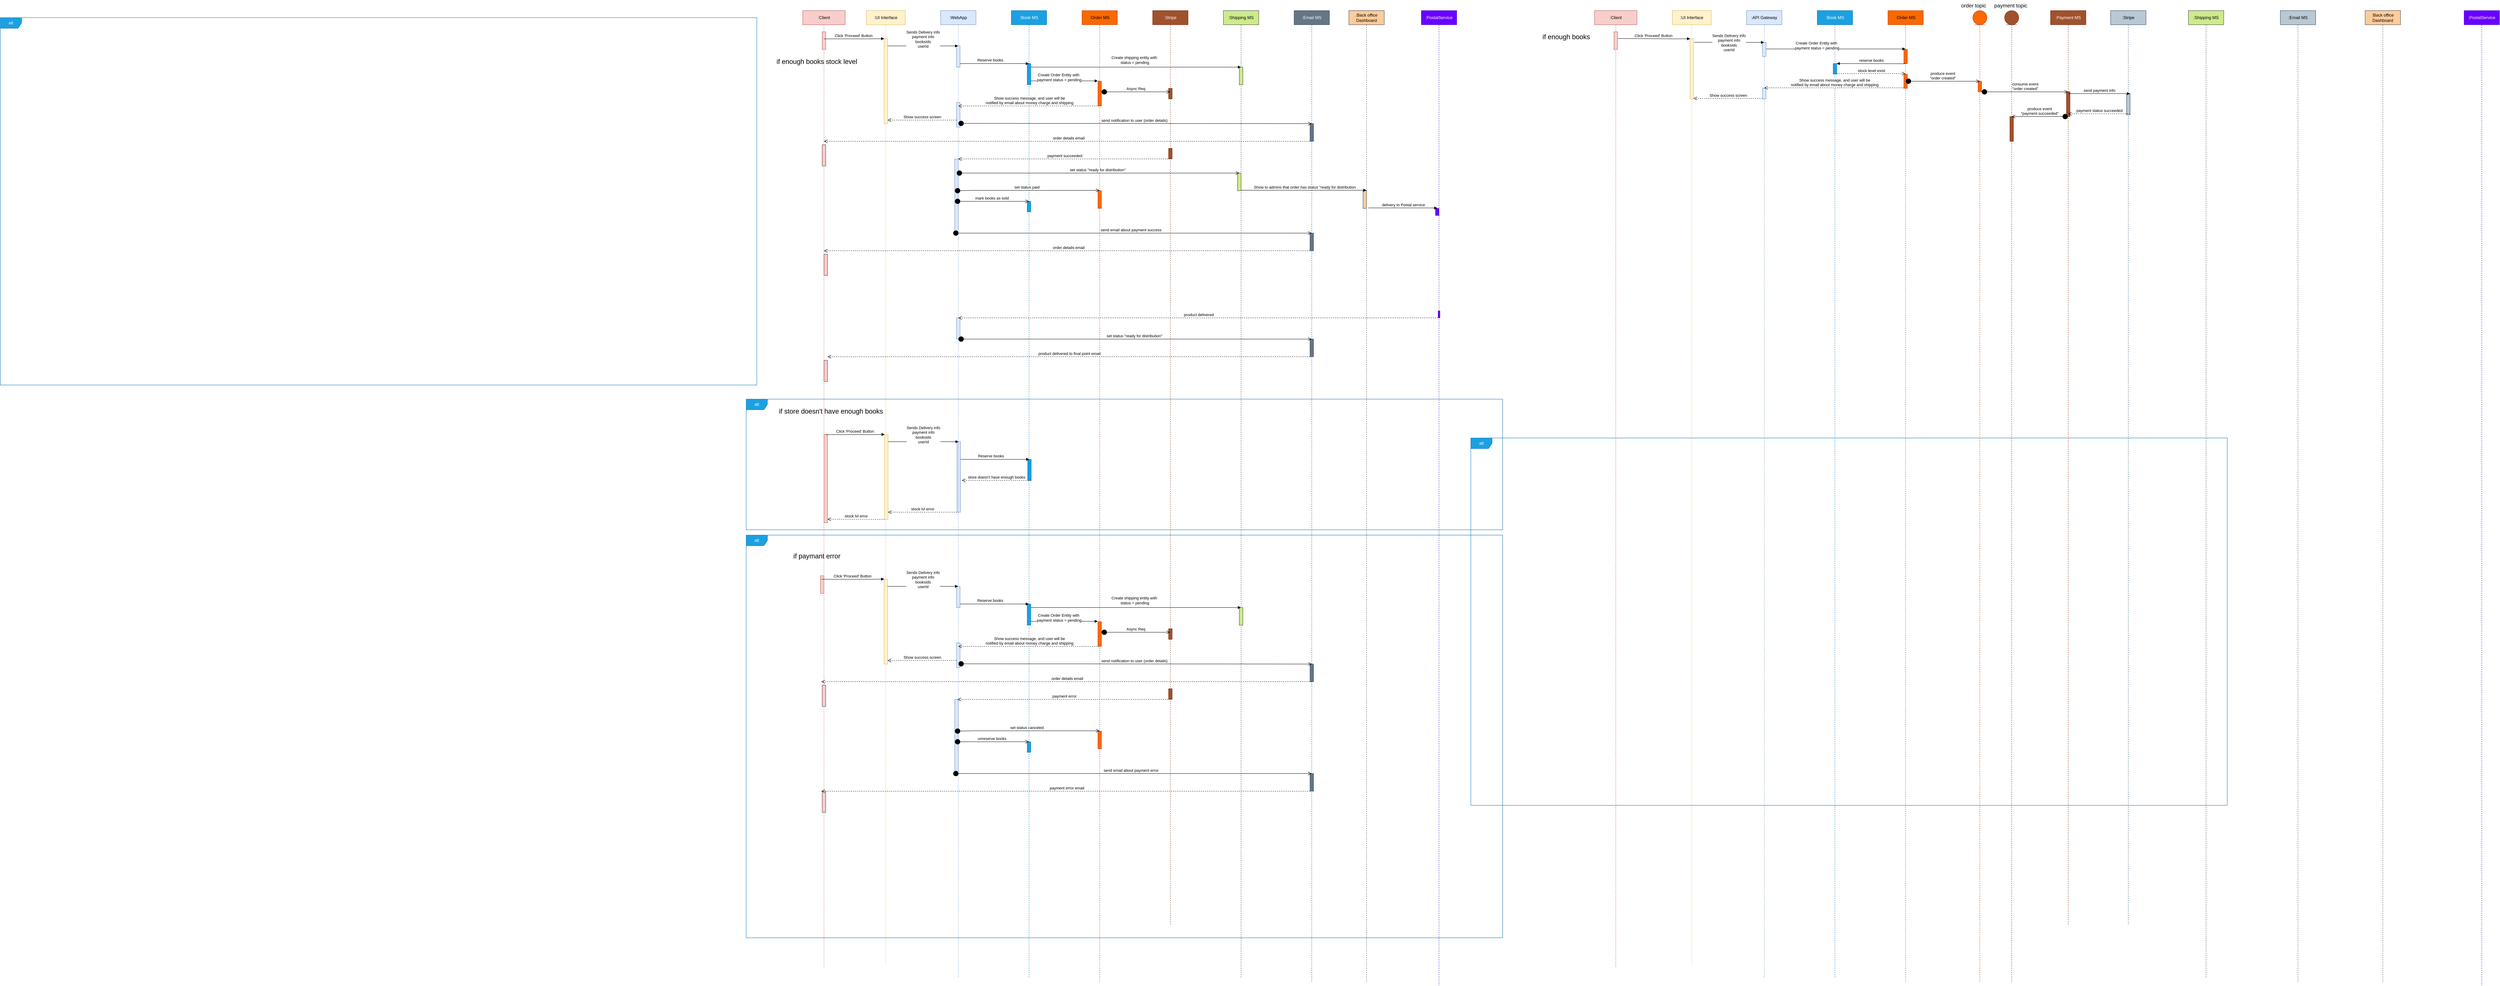<mxfile version="20.8.5" type="github">
  <diagram id="x98PPL6-thTAJ7vUtBq6" name="Page-1">
    <mxGraphModel dx="4018" dy="997" grid="1" gridSize="10" guides="1" tooltips="1" connect="1" arrows="1" fold="1" page="1" pageScale="1" pageWidth="850" pageHeight="1100" math="0" shadow="0">
      <root>
        <mxCell id="0" />
        <mxCell id="1" parent="0" />
        <mxCell id="xhibBjdN6tlnG94axz-A-1" value=":Client" style="shape=umlLifeline;perimeter=lifelinePerimeter;whiteSpace=wrap;html=1;container=1;collapsible=0;recursiveResize=0;outlineConnect=0;fillColor=#f8cecc;strokeColor=#b85450;" vertex="1" parent="1">
          <mxGeometry x="50" y="40" width="120" height="2710" as="geometry" />
        </mxCell>
        <mxCell id="xhibBjdN6tlnG94axz-A-74" value="" style="html=1;points=[];perimeter=orthogonalPerimeter;fillColor=#ffcccc;strokeColor=#36393d;" vertex="1" parent="xhibBjdN6tlnG94axz-A-1">
          <mxGeometry x="55" y="380" width="10" height="60" as="geometry" />
        </mxCell>
        <mxCell id="xhibBjdN6tlnG94axz-A-109" value="" style="html=1;points=[];perimeter=orthogonalPerimeter;fillColor=#ffcccc;strokeColor=#36393d;" vertex="1" parent="xhibBjdN6tlnG94axz-A-1">
          <mxGeometry x="60" y="690" width="10" height="60" as="geometry" />
        </mxCell>
        <mxCell id="xhibBjdN6tlnG94axz-A-98" value="" style="html=1;points=[];perimeter=orthogonalPerimeter;fillColor=#ffcccc;strokeColor=#36393d;" vertex="1" parent="xhibBjdN6tlnG94axz-A-1">
          <mxGeometry x="60" y="990" width="10" height="60" as="geometry" />
        </mxCell>
        <mxCell id="xhibBjdN6tlnG94axz-A-130" value="" style="html=1;points=[];perimeter=orthogonalPerimeter;fillColor=#f8cecc;strokeColor=#b85450;" vertex="1" parent="xhibBjdN6tlnG94axz-A-1">
          <mxGeometry x="60" y="1200" width="10" height="250" as="geometry" />
        </mxCell>
        <mxCell id="xhibBjdN6tlnG94axz-A-131" value="" style="html=1;points=[];perimeter=orthogonalPerimeter;fillColor=#f8cecc;strokeColor=#b85450;" vertex="1" parent="xhibBjdN6tlnG94axz-A-1">
          <mxGeometry x="55" y="60" width="10" height="50" as="geometry" />
        </mxCell>
        <mxCell id="xhibBjdN6tlnG94axz-A-185" value="" style="html=1;points=[];perimeter=orthogonalPerimeter;fillColor=#ffcccc;strokeColor=#36393d;" vertex="1" parent="xhibBjdN6tlnG94axz-A-1">
          <mxGeometry x="55" y="2210" width="10" height="60" as="geometry" />
        </mxCell>
        <mxCell id="xhibBjdN6tlnG94axz-A-3" value=":UI Interface" style="shape=umlLifeline;perimeter=lifelinePerimeter;whiteSpace=wrap;html=1;container=1;collapsible=0;recursiveResize=0;outlineConnect=0;fillColor=#fff2cc;strokeColor=#d6b656;" vertex="1" parent="1">
          <mxGeometry x="230" y="40" width="110" height="2700" as="geometry" />
        </mxCell>
        <mxCell id="xhibBjdN6tlnG94axz-A-10" value="" style="html=1;points=[];perimeter=orthogonalPerimeter;fillColor=#fff2cc;strokeColor=#d6b656;" vertex="1" parent="xhibBjdN6tlnG94axz-A-3">
          <mxGeometry x="50" y="80" width="10" height="240" as="geometry" />
        </mxCell>
        <mxCell id="xhibBjdN6tlnG94axz-A-119" value="" style="html=1;points=[];perimeter=orthogonalPerimeter;fillColor=#fff2cc;strokeColor=#d6b656;" vertex="1" parent="xhibBjdN6tlnG94axz-A-3">
          <mxGeometry x="51.32" y="1200.48" width="10" height="240" as="geometry" />
        </mxCell>
        <mxCell id="xhibBjdN6tlnG94axz-A-120" value="" style="html=1;points=[];perimeter=orthogonalPerimeter;fillColor=#1ba1e2;fontColor=#ffffff;strokeColor=#006EAF;" vertex="1" parent="xhibBjdN6tlnG94axz-A-3">
          <mxGeometry x="456.32" y="1270.48" width="10" height="60" as="geometry" />
        </mxCell>
        <mxCell id="xhibBjdN6tlnG94axz-A-121" value="" style="html=1;points=[];perimeter=orthogonalPerimeter;fillColor=#dae8fc;strokeColor=#6c8ebf;" vertex="1" parent="xhibBjdN6tlnG94axz-A-3">
          <mxGeometry x="256.32" y="1220.48" width="10" height="199.52" as="geometry" />
        </mxCell>
        <mxCell id="xhibBjdN6tlnG94axz-A-123" value="stock lvl error" style="html=1;verticalAlign=bottom;endArrow=open;dashed=1;endSize=8;rounded=0;" edge="1" parent="xhibBjdN6tlnG94axz-A-3">
          <mxGeometry x="-0.002" relative="1" as="geometry">
            <mxPoint x="256.32" y="1420" as="sourcePoint" />
            <mxPoint x="61.32" y="1420" as="targetPoint" />
            <mxPoint as="offset" />
          </mxGeometry>
        </mxCell>
        <mxCell id="xhibBjdN6tlnG94axz-A-124" value="Click &#39;Proceed&#39; Button&amp;nbsp;" style="html=1;verticalAlign=bottom;endArrow=block;rounded=0;entryX=0.029;entryY=-0.002;entryDx=0;entryDy=0;entryPerimeter=0;" edge="1" parent="xhibBjdN6tlnG94axz-A-3" target="xhibBjdN6tlnG94axz-A-119">
          <mxGeometry width="80" relative="1" as="geometry">
            <mxPoint x="-114.998" y="1200.48" as="sourcePoint" />
            <mxPoint x="91.32" y="1270.48" as="targetPoint" />
            <Array as="points">
              <mxPoint x="11.32" y="1200.48" />
            </Array>
          </mxGeometry>
        </mxCell>
        <mxCell id="xhibBjdN6tlnG94axz-A-125" value="&lt;span style=&quot;background-color: rgb(255, 255, 255);&quot;&gt;Sends Delivery info&lt;br&gt;payment info&lt;br&gt;booksIds&lt;br&gt;userId&lt;/span&gt;" style="html=1;verticalAlign=bottom;endArrow=block;rounded=0;" edge="1" parent="xhibBjdN6tlnG94axz-A-3">
          <mxGeometry x="0.003" y="-10" width="80" relative="1" as="geometry">
            <mxPoint x="61.32" y="1220.48" as="sourcePoint" />
            <mxPoint x="260.82" y="1220.48" as="targetPoint" />
            <Array as="points">
              <mxPoint x="181.32" y="1220.48" />
            </Array>
            <mxPoint as="offset" />
          </mxGeometry>
        </mxCell>
        <mxCell id="xhibBjdN6tlnG94axz-A-126" value="" style="html=1;verticalAlign=bottom;endArrow=block;rounded=0;" edge="1" parent="xhibBjdN6tlnG94axz-A-3" source="xhibBjdN6tlnG94axz-A-121">
          <mxGeometry width="80" relative="1" as="geometry">
            <mxPoint x="331.32" y="1300.48" as="sourcePoint" />
            <mxPoint x="460.82" y="1270.48" as="targetPoint" />
            <Array as="points">
              <mxPoint x="401.32" y="1270.48" />
              <mxPoint x="431.32" y="1270.48" />
            </Array>
          </mxGeometry>
        </mxCell>
        <mxCell id="xhibBjdN6tlnG94axz-A-127" value="Reserve books" style="edgeLabel;html=1;align=center;verticalAlign=middle;resizable=0;points=[];" vertex="1" connectable="0" parent="xhibBjdN6tlnG94axz-A-126">
          <mxGeometry x="-0.414" y="-6" relative="1" as="geometry">
            <mxPoint x="28" y="-16" as="offset" />
          </mxGeometry>
        </mxCell>
        <mxCell id="xhibBjdN6tlnG94axz-A-132" value="stock lvl error" style="html=1;verticalAlign=bottom;endArrow=open;dashed=1;endSize=8;rounded=0;" edge="1" parent="xhibBjdN6tlnG94axz-A-3">
          <mxGeometry x="-0.002" relative="1" as="geometry">
            <mxPoint x="51.32" y="1440.48" as="sourcePoint" />
            <mxPoint x="-110" y="1440" as="targetPoint" />
            <mxPoint as="offset" />
          </mxGeometry>
        </mxCell>
        <mxCell id="xhibBjdN6tlnG94axz-A-4" value=":Book MS" style="shape=umlLifeline;perimeter=lifelinePerimeter;whiteSpace=wrap;html=1;container=1;collapsible=0;recursiveResize=0;outlineConnect=0;fillColor=#1ba1e2;fontColor=#ffffff;strokeColor=#006EAF;" vertex="1" parent="1">
          <mxGeometry x="640" y="40" width="100" height="2740" as="geometry" />
        </mxCell>
        <mxCell id="xhibBjdN6tlnG94axz-A-29" value="" style="html=1;verticalAlign=bottom;endArrow=block;rounded=0;" edge="1" parent="xhibBjdN6tlnG94axz-A-4">
          <mxGeometry width="80" relative="1" as="geometry">
            <mxPoint x="50" y="199.05" as="sourcePoint" />
            <mxPoint x="244.5" y="199.05" as="targetPoint" />
            <Array as="points">
              <mxPoint x="185" y="199.05" />
              <mxPoint x="215" y="199.05" />
            </Array>
          </mxGeometry>
        </mxCell>
        <mxCell id="xhibBjdN6tlnG94axz-A-30" value="Create Order Entity with&amp;nbsp;&lt;br&gt;payment status = pending" style="edgeLabel;html=1;align=center;verticalAlign=middle;resizable=0;points=[];" vertex="1" connectable="0" parent="xhibBjdN6tlnG94axz-A-29">
          <mxGeometry x="-0.414" y="-6" relative="1" as="geometry">
            <mxPoint x="28" y="-16" as="offset" />
          </mxGeometry>
        </mxCell>
        <mxCell id="xhibBjdN6tlnG94axz-A-31" value="" style="html=1;points=[];perimeter=orthogonalPerimeter;fillColor=#1ba1e2;fontColor=#ffffff;strokeColor=#006EAF;" vertex="1" parent="xhibBjdN6tlnG94axz-A-4">
          <mxGeometry x="45" y="150" width="10" height="60" as="geometry" />
        </mxCell>
        <mxCell id="xhibBjdN6tlnG94axz-A-102" value="" style="html=1;points=[];perimeter=orthogonalPerimeter;fillColor=#1ba1e2;fontColor=#ffffff;strokeColor=#006EAF;" vertex="1" parent="xhibBjdN6tlnG94axz-A-4">
          <mxGeometry x="45" y="540" width="10" height="30" as="geometry" />
        </mxCell>
        <mxCell id="xhibBjdN6tlnG94axz-A-129" value="store doesn&#39;t have enough books" style="html=1;verticalAlign=bottom;endArrow=open;dashed=1;endSize=8;rounded=0;" edge="1" parent="xhibBjdN6tlnG94axz-A-4">
          <mxGeometry x="-0.002" relative="1" as="geometry">
            <mxPoint x="55.0" y="1330" as="sourcePoint" />
            <mxPoint x="-140.0" y="1330" as="targetPoint" />
            <mxPoint as="offset" />
          </mxGeometry>
        </mxCell>
        <mxCell id="xhibBjdN6tlnG94axz-A-5" value=":WebApp" style="shape=umlLifeline;perimeter=lifelinePerimeter;whiteSpace=wrap;html=1;container=1;collapsible=0;recursiveResize=0;outlineConnect=0;fillColor=#dae8fc;strokeColor=#6c8ebf;" vertex="1" parent="1">
          <mxGeometry x="440" y="40" width="100" height="2740" as="geometry" />
        </mxCell>
        <mxCell id="xhibBjdN6tlnG94axz-A-15" value="" style="html=1;points=[];perimeter=orthogonalPerimeter;fillColor=#dae8fc;strokeColor=#6c8ebf;" vertex="1" parent="xhibBjdN6tlnG94axz-A-5">
          <mxGeometry x="45" y="100" width="10" height="60" as="geometry" />
        </mxCell>
        <mxCell id="xhibBjdN6tlnG94axz-A-70" value="" style="html=1;points=[];perimeter=orthogonalPerimeter;fillColor=#dae8fc;strokeColor=#6c8ebf;" vertex="1" parent="xhibBjdN6tlnG94axz-A-5">
          <mxGeometry x="45" y="260" width="10" height="70" as="geometry" />
        </mxCell>
        <mxCell id="xhibBjdN6tlnG94axz-A-71" value="Show success screen" style="html=1;verticalAlign=bottom;endArrow=open;dashed=1;endSize=8;rounded=0;" edge="1" parent="xhibBjdN6tlnG94axz-A-5">
          <mxGeometry x="-0.002" relative="1" as="geometry">
            <mxPoint x="45" y="310" as="sourcePoint" />
            <mxPoint x="-150" y="310" as="targetPoint" />
            <mxPoint as="offset" />
          </mxGeometry>
        </mxCell>
        <mxCell id="xhibBjdN6tlnG94axz-A-93" value="" style="html=1;points=[];perimeter=orthogonalPerimeter;fillColor=#dae8fc;strokeColor=#6c8ebf;" vertex="1" parent="xhibBjdN6tlnG94axz-A-5">
          <mxGeometry x="45" y="870" width="10" height="60" as="geometry" />
        </mxCell>
        <mxCell id="xhibBjdN6tlnG94axz-A-100" value="" style="html=1;points=[];perimeter=orthogonalPerimeter;fillColor=#dae8fc;strokeColor=#6c8ebf;" vertex="1" parent="xhibBjdN6tlnG94axz-A-5">
          <mxGeometry x="40" y="420" width="10" height="210" as="geometry" />
        </mxCell>
        <mxCell id="xhibBjdN6tlnG94axz-A-103" value="mark books as sold" style="html=1;verticalAlign=bottom;startArrow=circle;startFill=1;endArrow=open;startSize=6;endSize=8;rounded=0;labelBackgroundColor=#fff;" edge="1" parent="xhibBjdN6tlnG94axz-A-5">
          <mxGeometry x="-0.004" width="80" relative="1" as="geometry">
            <mxPoint x="40" y="540" as="sourcePoint" />
            <mxPoint x="250" y="540" as="targetPoint" />
            <Array as="points">
              <mxPoint x="85" y="540" />
            </Array>
            <mxPoint as="offset" />
          </mxGeometry>
        </mxCell>
        <mxCell id="xhibBjdN6tlnG94axz-A-11" value="Click &#39;Proceed&#39; Button&amp;nbsp;" style="html=1;verticalAlign=bottom;endArrow=block;rounded=0;entryX=0.029;entryY=-0.002;entryDx=0;entryDy=0;entryPerimeter=0;" edge="1" parent="1" source="xhibBjdN6tlnG94axz-A-1" target="xhibBjdN6tlnG94axz-A-10">
          <mxGeometry width="80" relative="1" as="geometry">
            <mxPoint x="240" y="190" as="sourcePoint" />
            <mxPoint x="320" y="190" as="targetPoint" />
            <Array as="points">
              <mxPoint x="240" y="120" />
            </Array>
          </mxGeometry>
        </mxCell>
        <mxCell id="xhibBjdN6tlnG94axz-A-12" value=":Stripe" style="shape=umlLifeline;perimeter=lifelinePerimeter;whiteSpace=wrap;html=1;container=1;collapsible=0;recursiveResize=0;outlineConnect=0;fillColor=#a0522d;fontColor=#ffffff;strokeColor=#6D1F00;" vertex="1" parent="1">
          <mxGeometry x="1040" y="40" width="100" height="2590" as="geometry" />
        </mxCell>
        <mxCell id="xhibBjdN6tlnG94axz-A-33" value="" style="html=1;points=[];perimeter=orthogonalPerimeter;fillColor=#a0522d;fontColor=#ffffff;strokeColor=#6D1F00;" vertex="1" parent="xhibBjdN6tlnG94axz-A-12">
          <mxGeometry x="45" y="220" width="10" height="30" as="geometry" />
        </mxCell>
        <mxCell id="xhibBjdN6tlnG94axz-A-99" value="" style="html=1;points=[];perimeter=orthogonalPerimeter;fillColor=#a0522d;fontColor=#ffffff;strokeColor=#6D1F00;" vertex="1" parent="xhibBjdN6tlnG94axz-A-12">
          <mxGeometry x="45" y="390" width="10" height="30" as="geometry" />
        </mxCell>
        <mxCell id="xhibBjdN6tlnG94axz-A-108" value="order details email" style="html=1;verticalAlign=bottom;endArrow=open;dashed=1;endSize=8;rounded=0;" edge="1" parent="xhibBjdN6tlnG94axz-A-12" target="xhibBjdN6tlnG94axz-A-1">
          <mxGeometry x="-0.002" relative="1" as="geometry">
            <mxPoint x="450.93" y="680" as="sourcePoint" />
            <mxPoint x="-939.999" y="680" as="targetPoint" />
            <mxPoint as="offset" />
          </mxGeometry>
        </mxCell>
        <mxCell id="xhibBjdN6tlnG94axz-A-13" value=":Order MS" style="shape=umlLifeline;perimeter=lifelinePerimeter;whiteSpace=wrap;html=1;container=1;collapsible=0;recursiveResize=0;outlineConnect=0;fillColor=#fa6800;fontColor=#000000;strokeColor=#C73500;" vertex="1" parent="1">
          <mxGeometry x="840" y="40" width="100" height="2750" as="geometry" />
        </mxCell>
        <mxCell id="xhibBjdN6tlnG94axz-A-32" value="" style="html=1;points=[];perimeter=orthogonalPerimeter;fillColor=#fa6800;fontColor=#000000;strokeColor=#C73500;" vertex="1" parent="xhibBjdN6tlnG94axz-A-13">
          <mxGeometry x="45" y="200" width="10" height="70" as="geometry" />
        </mxCell>
        <mxCell id="xhibBjdN6tlnG94axz-A-104" value="" style="html=1;points=[];perimeter=orthogonalPerimeter;fillColor=#fa6800;fontColor=#000000;strokeColor=#C73500;" vertex="1" parent="xhibBjdN6tlnG94axz-A-13">
          <mxGeometry x="45" y="510" width="10" height="50" as="geometry" />
        </mxCell>
        <mxCell id="xhibBjdN6tlnG94axz-A-14" value="&lt;span style=&quot;background-color: rgb(255, 255, 255);&quot;&gt;Sends Delivery info&lt;br&gt;payment info&lt;br&gt;booksIds&lt;br&gt;userId&lt;/span&gt;" style="html=1;verticalAlign=bottom;endArrow=block;rounded=0;" edge="1" parent="1" target="xhibBjdN6tlnG94axz-A-5">
          <mxGeometry x="0.003" y="-10" width="80" relative="1" as="geometry">
            <mxPoint x="290" y="140" as="sourcePoint" />
            <mxPoint x="480" y="168" as="targetPoint" />
            <Array as="points">
              <mxPoint x="410" y="140" />
            </Array>
            <mxPoint as="offset" />
          </mxGeometry>
        </mxCell>
        <mxCell id="xhibBjdN6tlnG94axz-A-16" value="" style="html=1;verticalAlign=bottom;endArrow=block;rounded=0;" edge="1" parent="1" source="xhibBjdN6tlnG94axz-A-15" target="xhibBjdN6tlnG94axz-A-4">
          <mxGeometry width="80" relative="1" as="geometry">
            <mxPoint x="560" y="220" as="sourcePoint" />
            <mxPoint x="600" y="250" as="targetPoint" />
            <Array as="points">
              <mxPoint x="630" y="190" />
              <mxPoint x="660" y="190" />
            </Array>
          </mxGeometry>
        </mxCell>
        <mxCell id="xhibBjdN6tlnG94axz-A-17" value="Reserve books" style="edgeLabel;html=1;align=center;verticalAlign=middle;resizable=0;points=[];" vertex="1" connectable="0" parent="xhibBjdN6tlnG94axz-A-16">
          <mxGeometry x="-0.414" y="-6" relative="1" as="geometry">
            <mxPoint x="28" y="-16" as="offset" />
          </mxGeometry>
        </mxCell>
        <mxCell id="xhibBjdN6tlnG94axz-A-35" value="Async Req" style="html=1;verticalAlign=bottom;startArrow=circle;startFill=1;endArrow=open;startSize=6;endSize=8;rounded=0;labelBackgroundColor=#fff;" edge="1" parent="1" source="xhibBjdN6tlnG94axz-A-32" target="xhibBjdN6tlnG94axz-A-12">
          <mxGeometry x="-0.004" width="80" relative="1" as="geometry">
            <mxPoint x="1005" y="304.33" as="sourcePoint" />
            <mxPoint x="1085" y="304.33" as="targetPoint" />
            <Array as="points">
              <mxPoint x="940" y="270" />
            </Array>
            <mxPoint as="offset" />
          </mxGeometry>
        </mxCell>
        <mxCell id="xhibBjdN6tlnG94axz-A-54" value="Show success message, and user will be &lt;br&gt;notified by email about money charge and shipping" style="html=1;verticalAlign=bottom;endArrow=open;dashed=1;endSize=8;rounded=0;" edge="1" parent="1" source="xhibBjdN6tlnG94axz-A-13">
          <mxGeometry x="-0.005" relative="1" as="geometry">
            <mxPoint x="880" y="290" as="sourcePoint" />
            <mxPoint x="490" y="310" as="targetPoint" />
            <mxPoint as="offset" />
            <Array as="points">
              <mxPoint x="730" y="310" />
            </Array>
          </mxGeometry>
        </mxCell>
        <mxCell id="xhibBjdN6tlnG94axz-A-56" value=":Shipping MS" style="shape=umlLifeline;perimeter=lifelinePerimeter;whiteSpace=wrap;html=1;container=1;collapsible=0;recursiveResize=0;outlineConnect=0;fillColor=#cdeb8b;strokeColor=#36393d;" vertex="1" parent="1">
          <mxGeometry x="1240" y="40" width="100" height="2740" as="geometry" />
        </mxCell>
        <mxCell id="xhibBjdN6tlnG94axz-A-57" value="" style="html=1;points=[];perimeter=orthogonalPerimeter;fillColor=#cdeb8b;strokeColor=#36393d;" vertex="1" parent="xhibBjdN6tlnG94axz-A-56">
          <mxGeometry x="40" y="460" width="10" height="50" as="geometry" />
        </mxCell>
        <mxCell id="xhibBjdN6tlnG94axz-A-78" value="" style="html=1;points=[];perimeter=orthogonalPerimeter;fillColor=#cdeb8b;strokeColor=#36393d;" vertex="1" parent="xhibBjdN6tlnG94axz-A-56">
          <mxGeometry x="45" y="160" width="10" height="50" as="geometry" />
        </mxCell>
        <mxCell id="xhibBjdN6tlnG94axz-A-59" value=":Email MS" style="shape=umlLifeline;perimeter=lifelinePerimeter;whiteSpace=wrap;html=1;container=1;collapsible=0;recursiveResize=0;outlineConnect=0;fillColor=#647687;fontColor=#ffffff;strokeColor=#314354;" vertex="1" parent="1">
          <mxGeometry x="1440" y="40" width="100" height="2750" as="geometry" />
        </mxCell>
        <mxCell id="xhibBjdN6tlnG94axz-A-60" value="" style="html=1;points=[];perimeter=orthogonalPerimeter;fillColor=#647687;fontColor=#ffffff;strokeColor=#314354;" vertex="1" parent="xhibBjdN6tlnG94axz-A-59">
          <mxGeometry x="45" y="320" width="10" height="50" as="geometry" />
        </mxCell>
        <mxCell id="xhibBjdN6tlnG94axz-A-73" value="order details email" style="html=1;verticalAlign=bottom;endArrow=open;dashed=1;endSize=8;rounded=0;" edge="1" parent="xhibBjdN6tlnG94axz-A-59" target="xhibBjdN6tlnG94axz-A-1">
          <mxGeometry x="-0.002" relative="1" as="geometry">
            <mxPoint x="50" y="370" as="sourcePoint" />
            <mxPoint x="-145" y="370" as="targetPoint" />
            <mxPoint as="offset" />
          </mxGeometry>
        </mxCell>
        <mxCell id="xhibBjdN6tlnG94axz-A-95" value="" style="html=1;points=[];perimeter=orthogonalPerimeter;fillColor=#647687;fontColor=#ffffff;strokeColor=#314354;" vertex="1" parent="xhibBjdN6tlnG94axz-A-59">
          <mxGeometry x="45" y="930" width="10" height="50" as="geometry" />
        </mxCell>
        <mxCell id="xhibBjdN6tlnG94axz-A-107" value="" style="html=1;points=[];perimeter=orthogonalPerimeter;fillColor=#647687;fontColor=#ffffff;strokeColor=#314354;" vertex="1" parent="xhibBjdN6tlnG94axz-A-59">
          <mxGeometry x="45" y="630" width="10" height="50" as="geometry" />
        </mxCell>
        <mxCell id="xhibBjdN6tlnG94axz-A-72" value="send notification to user (order details)" style="html=1;verticalAlign=bottom;startArrow=circle;startFill=1;endArrow=open;startSize=6;endSize=8;rounded=0;labelBackgroundColor=#fff;entryX=0.5;entryY=0;entryDx=0;entryDy=0;entryPerimeter=0;" edge="1" parent="1" target="xhibBjdN6tlnG94axz-A-60">
          <mxGeometry x="-0.004" width="80" relative="1" as="geometry">
            <mxPoint x="490" y="359.33" as="sourcePoint" />
            <mxPoint x="684.5" y="359.33" as="targetPoint" />
            <Array as="points">
              <mxPoint x="535" y="359.33" />
            </Array>
            <mxPoint as="offset" />
          </mxGeometry>
        </mxCell>
        <mxCell id="xhibBjdN6tlnG94axz-A-75" value="set status &quot;ready for distribution&quot;" style="html=1;verticalAlign=bottom;startArrow=circle;startFill=1;endArrow=open;startSize=6;endSize=8;rounded=0;labelBackgroundColor=#fff;" edge="1" parent="1">
          <mxGeometry x="-0.004" width="80" relative="1" as="geometry">
            <mxPoint x="485" y="500.0" as="sourcePoint" />
            <mxPoint x="1285" y="500" as="targetPoint" />
            <Array as="points">
              <mxPoint x="530" y="500" />
            </Array>
            <mxPoint as="offset" />
          </mxGeometry>
        </mxCell>
        <mxCell id="xhibBjdN6tlnG94axz-A-76" value="" style="html=1;verticalAlign=bottom;endArrow=block;rounded=0;" edge="1" parent="1" target="xhibBjdN6tlnG94axz-A-56">
          <mxGeometry width="80" relative="1" as="geometry">
            <mxPoint x="695" y="200.0" as="sourcePoint" />
            <mxPoint x="889.5" y="200.0" as="targetPoint" />
            <Array as="points">
              <mxPoint x="830" y="200" />
              <mxPoint x="860" y="200" />
            </Array>
          </mxGeometry>
        </mxCell>
        <mxCell id="xhibBjdN6tlnG94axz-A-77" value="Create shipping entity with&amp;nbsp;&lt;br&gt;status = pending" style="edgeLabel;html=1;align=center;verticalAlign=middle;resizable=0;points=[];" vertex="1" connectable="0" parent="xhibBjdN6tlnG94axz-A-76">
          <mxGeometry x="-0.414" y="-6" relative="1" as="geometry">
            <mxPoint x="120" y="-26" as="offset" />
          </mxGeometry>
        </mxCell>
        <mxCell id="xhibBjdN6tlnG94axz-A-79" value=":Back office Dashboard" style="shape=umlLifeline;perimeter=lifelinePerimeter;whiteSpace=wrap;html=1;container=1;collapsible=0;recursiveResize=0;outlineConnect=0;fillColor=#ffcc99;strokeColor=#36393d;" vertex="1" parent="1">
          <mxGeometry x="1595" y="40" width="100" height="2750" as="geometry" />
        </mxCell>
        <mxCell id="xhibBjdN6tlnG94axz-A-80" value="" style="html=1;points=[];perimeter=orthogonalPerimeter;fillColor=#ffcc99;strokeColor=#36393d;" vertex="1" parent="xhibBjdN6tlnG94axz-A-79">
          <mxGeometry x="40" y="510" width="10" height="50" as="geometry" />
        </mxCell>
        <mxCell id="xhibBjdN6tlnG94axz-A-83" value=":PostalService" style="shape=umlLifeline;perimeter=lifelinePerimeter;whiteSpace=wrap;html=1;container=1;collapsible=0;recursiveResize=0;outlineConnect=0;fillColor=#6a00ff;strokeColor=#3700CC;fontColor=#ffffff;" vertex="1" parent="1">
          <mxGeometry x="1800" y="40" width="100" height="2760" as="geometry" />
        </mxCell>
        <mxCell id="xhibBjdN6tlnG94axz-A-84" value="" style="html=1;points=[];perimeter=orthogonalPerimeter;fillColor=#6a00ff;strokeColor=#3700CC;fontColor=#ffffff;" vertex="1" parent="xhibBjdN6tlnG94axz-A-83">
          <mxGeometry x="40" y="560" width="10" height="20" as="geometry" />
        </mxCell>
        <mxCell id="xhibBjdN6tlnG94axz-A-110" value="" style="html=1;points=[];perimeter=orthogonalPerimeter;fillColor=#6a00ff;strokeColor=#3700CC;fontColor=#ffffff;" vertex="1" parent="xhibBjdN6tlnG94axz-A-83">
          <mxGeometry x="47.5" y="850" width="5" height="20" as="geometry" />
        </mxCell>
        <mxCell id="xhibBjdN6tlnG94axz-A-87" value="" style="html=1;verticalAlign=bottom;endArrow=block;rounded=0;" edge="1" parent="1">
          <mxGeometry width="80" relative="1" as="geometry">
            <mxPoint x="1290" y="548.57" as="sourcePoint" />
            <mxPoint x="1644.5" y="548.57" as="targetPoint" />
            <Array as="points">
              <mxPoint x="1425" y="548.57" />
              <mxPoint x="1455" y="548.57" />
            </Array>
          </mxGeometry>
        </mxCell>
        <mxCell id="xhibBjdN6tlnG94axz-A-89" value="Show to admins that order has status &quot;ready for distribution" style="edgeLabel;html=1;align=center;verticalAlign=middle;resizable=0;points=[];" vertex="1" connectable="0" parent="xhibBjdN6tlnG94axz-A-87">
          <mxGeometry x="0.015" y="3" relative="1" as="geometry">
            <mxPoint y="-6" as="offset" />
          </mxGeometry>
        </mxCell>
        <mxCell id="xhibBjdN6tlnG94axz-A-90" value="" style="html=1;verticalAlign=bottom;endArrow=block;rounded=0;" edge="1" parent="1">
          <mxGeometry width="80" relative="1" as="geometry">
            <mxPoint x="1650" y="598.57" as="sourcePoint" />
            <mxPoint x="1845" y="599" as="targetPoint" />
            <Array as="points">
              <mxPoint x="1785" y="598.57" />
              <mxPoint x="1815" y="598.57" />
            </Array>
          </mxGeometry>
        </mxCell>
        <mxCell id="xhibBjdN6tlnG94axz-A-91" value="delivery to Postal service" style="edgeLabel;html=1;align=center;verticalAlign=middle;resizable=0;points=[];" vertex="1" connectable="0" parent="xhibBjdN6tlnG94axz-A-90">
          <mxGeometry x="0.015" y="3" relative="1" as="geometry">
            <mxPoint y="-6" as="offset" />
          </mxGeometry>
        </mxCell>
        <mxCell id="xhibBjdN6tlnG94axz-A-94" value="product delivered" style="html=1;verticalAlign=bottom;endArrow=open;dashed=1;endSize=8;rounded=0;startArrow=none;" edge="1" parent="1" source="xhibBjdN6tlnG94axz-A-110">
          <mxGeometry x="-0.002" relative="1" as="geometry">
            <mxPoint x="1850.93" y="910" as="sourcePoint" />
            <mxPoint x="490" y="910" as="targetPoint" />
            <mxPoint as="offset" />
          </mxGeometry>
        </mxCell>
        <mxCell id="xhibBjdN6tlnG94axz-A-96" value="set status &quot;ready for distribution&quot;" style="html=1;verticalAlign=bottom;startArrow=circle;startFill=1;endArrow=open;startSize=6;endSize=8;rounded=0;labelBackgroundColor=#fff;" edge="1" parent="1">
          <mxGeometry x="-0.004" width="80" relative="1" as="geometry">
            <mxPoint x="490" y="970" as="sourcePoint" />
            <mxPoint x="1489.5" y="970.0" as="targetPoint" />
            <Array as="points">
              <mxPoint x="535" y="970" />
            </Array>
            <mxPoint as="offset" />
          </mxGeometry>
        </mxCell>
        <mxCell id="xhibBjdN6tlnG94axz-A-97" value="product delivered to final point email" style="html=1;verticalAlign=bottom;endArrow=open;dashed=1;endSize=8;rounded=0;exitX=-0.014;exitY=0.994;exitDx=0;exitDy=0;exitPerimeter=0;" edge="1" parent="1" source="xhibBjdN6tlnG94axz-A-95">
          <mxGeometry x="-0.002" relative="1" as="geometry">
            <mxPoint x="1495" y="960.43" as="sourcePoint" />
            <mxPoint x="120" y="1020" as="targetPoint" />
            <mxPoint as="offset" />
          </mxGeometry>
        </mxCell>
        <mxCell id="xhibBjdN6tlnG94axz-A-101" value="payment succeeded" style="html=1;verticalAlign=bottom;endArrow=open;dashed=1;endSize=8;rounded=0;" edge="1" parent="1" target="xhibBjdN6tlnG94axz-A-5">
          <mxGeometry x="-0.005" relative="1" as="geometry">
            <mxPoint x="1089.75" y="460" as="sourcePoint" />
            <mxPoint x="690.25" y="460" as="targetPoint" />
            <mxPoint as="offset" />
            <Array as="points">
              <mxPoint x="930.25" y="460" />
            </Array>
          </mxGeometry>
        </mxCell>
        <mxCell id="xhibBjdN6tlnG94axz-A-105" value="set status paid" style="html=1;verticalAlign=bottom;startArrow=circle;startFill=1;endArrow=open;startSize=6;endSize=8;rounded=0;labelBackgroundColor=#fff;" edge="1" parent="1" target="xhibBjdN6tlnG94axz-A-13">
          <mxGeometry x="-0.004" width="80" relative="1" as="geometry">
            <mxPoint x="480" y="550" as="sourcePoint" />
            <mxPoint x="700" y="549.0" as="targetPoint" />
            <Array as="points">
              <mxPoint x="535" y="549" />
            </Array>
            <mxPoint as="offset" />
          </mxGeometry>
        </mxCell>
        <mxCell id="xhibBjdN6tlnG94axz-A-106" value="send email about payment success&amp;nbsp;" style="html=1;verticalAlign=bottom;startArrow=circle;startFill=1;endArrow=open;startSize=6;endSize=8;rounded=0;labelBackgroundColor=#fff;" edge="1" parent="1" target="xhibBjdN6tlnG94axz-A-59">
          <mxGeometry x="-0.004" width="80" relative="1" as="geometry">
            <mxPoint x="475" y="670" as="sourcePoint" />
            <mxPoint x="1275" y="670" as="targetPoint" />
            <Array as="points">
              <mxPoint x="520" y="670" />
            </Array>
            <mxPoint as="offset" />
          </mxGeometry>
        </mxCell>
        <mxCell id="xhibBjdN6tlnG94axz-A-111" value="" style="html=1;verticalAlign=bottom;endArrow=none;dashed=1;endSize=8;rounded=0;" edge="1" parent="1" target="xhibBjdN6tlnG94axz-A-110">
          <mxGeometry x="-0.002" relative="1" as="geometry">
            <mxPoint x="1850.93" y="910" as="sourcePoint" />
            <mxPoint x="490" y="910" as="targetPoint" />
            <mxPoint as="offset" />
          </mxGeometry>
        </mxCell>
        <mxCell id="xhibBjdN6tlnG94axz-A-112" value="alt" style="shape=umlFrame;whiteSpace=wrap;html=1;fillColor=#1ba1e2;fontColor=#ffffff;strokeColor=#006EAF;" vertex="1" parent="1">
          <mxGeometry x="-2220" y="60" width="2140" height="1040" as="geometry" />
        </mxCell>
        <mxCell id="xhibBjdN6tlnG94axz-A-113" value="if enough books stock level" style="text;html=1;strokeColor=none;fillColor=none;align=center;verticalAlign=middle;whiteSpace=wrap;rounded=0;fontSize=19;" vertex="1" parent="1">
          <mxGeometry x="-40" y="170" width="260" height="30" as="geometry" />
        </mxCell>
        <mxCell id="xhibBjdN6tlnG94axz-A-115" value="if store doesn&#39;t have enough books" style="text;html=1;strokeColor=none;fillColor=none;align=center;verticalAlign=middle;whiteSpace=wrap;rounded=0;fontSize=19;" vertex="1" parent="1">
          <mxGeometry x="-40" y="1160" width="340" height="30" as="geometry" />
        </mxCell>
        <mxCell id="xhibBjdN6tlnG94axz-A-114" value="alt" style="shape=umlFrame;whiteSpace=wrap;html=1;fillColor=#1ba1e2;fontColor=#ffffff;strokeColor=#006EAF;" vertex="1" parent="1">
          <mxGeometry x="-110" y="1140" width="2140" height="370" as="geometry" />
        </mxCell>
        <mxCell id="xhibBjdN6tlnG94axz-A-184" value="" style="html=1;points=[];perimeter=orthogonalPerimeter;fillColor=#ffcccc;strokeColor=#36393d;" vertex="1" parent="1">
          <mxGeometry x="105" y="1950" width="10" height="60" as="geometry" />
        </mxCell>
        <mxCell id="xhibBjdN6tlnG94axz-A-187" value="" style="html=1;points=[];perimeter=orthogonalPerimeter;fillColor=#f8cecc;strokeColor=#b85450;" vertex="1" parent="1">
          <mxGeometry x="100" y="1640" width="10" height="50" as="geometry" />
        </mxCell>
        <mxCell id="xhibBjdN6tlnG94axz-A-188" value="" style="html=1;points=[];perimeter=orthogonalPerimeter;fillColor=#fff2cc;strokeColor=#d6b656;" vertex="1" parent="1">
          <mxGeometry x="280" y="1650" width="10" height="240" as="geometry" />
        </mxCell>
        <mxCell id="xhibBjdN6tlnG94axz-A-189" value="" style="html=1;verticalAlign=bottom;endArrow=block;rounded=0;" edge="1" parent="1">
          <mxGeometry width="80" relative="1" as="geometry">
            <mxPoint x="690" y="1769.05" as="sourcePoint" />
            <mxPoint x="884.5" y="1769.05" as="targetPoint" />
            <Array as="points">
              <mxPoint x="825" y="1769.05" />
              <mxPoint x="855" y="1769.05" />
            </Array>
          </mxGeometry>
        </mxCell>
        <mxCell id="xhibBjdN6tlnG94axz-A-190" value="Create Order Entity with&amp;nbsp;&lt;br&gt;payment status = pending" style="edgeLabel;html=1;align=center;verticalAlign=middle;resizable=0;points=[];" vertex="1" connectable="0" parent="xhibBjdN6tlnG94axz-A-189">
          <mxGeometry x="-0.414" y="-6" relative="1" as="geometry">
            <mxPoint x="28" y="-16" as="offset" />
          </mxGeometry>
        </mxCell>
        <mxCell id="xhibBjdN6tlnG94axz-A-191" value="" style="html=1;points=[];perimeter=orthogonalPerimeter;fillColor=#1ba1e2;fontColor=#ffffff;strokeColor=#006EAF;" vertex="1" parent="1">
          <mxGeometry x="685" y="1720" width="10" height="60" as="geometry" />
        </mxCell>
        <mxCell id="xhibBjdN6tlnG94axz-A-192" value="" style="html=1;points=[];perimeter=orthogonalPerimeter;fillColor=#1ba1e2;fontColor=#ffffff;strokeColor=#006EAF;" vertex="1" parent="1">
          <mxGeometry x="685" y="2110" width="10" height="30" as="geometry" />
        </mxCell>
        <mxCell id="xhibBjdN6tlnG94axz-A-193" value="" style="html=1;points=[];perimeter=orthogonalPerimeter;fillColor=#dae8fc;strokeColor=#6c8ebf;" vertex="1" parent="1">
          <mxGeometry x="485" y="1670" width="10" height="60" as="geometry" />
        </mxCell>
        <mxCell id="xhibBjdN6tlnG94axz-A-194" value="" style="html=1;points=[];perimeter=orthogonalPerimeter;fillColor=#dae8fc;strokeColor=#6c8ebf;" vertex="1" parent="1">
          <mxGeometry x="485" y="1830" width="10" height="70" as="geometry" />
        </mxCell>
        <mxCell id="xhibBjdN6tlnG94axz-A-195" value="Show success screen" style="html=1;verticalAlign=bottom;endArrow=open;dashed=1;endSize=8;rounded=0;" edge="1" parent="1">
          <mxGeometry x="-0.002" relative="1" as="geometry">
            <mxPoint x="485" y="1880" as="sourcePoint" />
            <mxPoint x="290" y="1880" as="targetPoint" />
            <mxPoint as="offset" />
          </mxGeometry>
        </mxCell>
        <mxCell id="xhibBjdN6tlnG94axz-A-197" value="" style="html=1;points=[];perimeter=orthogonalPerimeter;fillColor=#dae8fc;strokeColor=#6c8ebf;" vertex="1" parent="1">
          <mxGeometry x="480" y="1990" width="10" height="210" as="geometry" />
        </mxCell>
        <mxCell id="xhibBjdN6tlnG94axz-A-198" value="unreserve books" style="html=1;verticalAlign=bottom;startArrow=circle;startFill=1;endArrow=open;startSize=6;endSize=8;rounded=0;labelBackgroundColor=#fff;" edge="1" parent="1">
          <mxGeometry x="-0.004" width="80" relative="1" as="geometry">
            <mxPoint x="480" y="2110" as="sourcePoint" />
            <mxPoint x="690" y="2110" as="targetPoint" />
            <Array as="points">
              <mxPoint x="525" y="2110" />
            </Array>
            <mxPoint as="offset" />
          </mxGeometry>
        </mxCell>
        <mxCell id="xhibBjdN6tlnG94axz-A-199" value="Click &#39;Proceed&#39; Button&amp;nbsp;" style="html=1;verticalAlign=bottom;endArrow=block;rounded=0;entryX=0.029;entryY=-0.002;entryDx=0;entryDy=0;entryPerimeter=0;" edge="1" parent="1" target="xhibBjdN6tlnG94axz-A-188">
          <mxGeometry width="80" relative="1" as="geometry">
            <mxPoint x="102.643" y="1650.0" as="sourcePoint" />
            <mxPoint x="320" y="1720" as="targetPoint" />
            <Array as="points">
              <mxPoint x="240" y="1650" />
            </Array>
          </mxGeometry>
        </mxCell>
        <mxCell id="xhibBjdN6tlnG94axz-A-200" value="" style="html=1;points=[];perimeter=orthogonalPerimeter;fillColor=#a0522d;fontColor=#ffffff;strokeColor=#6D1F00;" vertex="1" parent="1">
          <mxGeometry x="1085" y="1790" width="10" height="30" as="geometry" />
        </mxCell>
        <mxCell id="xhibBjdN6tlnG94axz-A-201" value="" style="html=1;points=[];perimeter=orthogonalPerimeter;fillColor=#a0522d;fontColor=#ffffff;strokeColor=#6D1F00;" vertex="1" parent="1">
          <mxGeometry x="1085" y="1960" width="10" height="30" as="geometry" />
        </mxCell>
        <mxCell id="xhibBjdN6tlnG94axz-A-202" value="payment error email" style="html=1;verticalAlign=bottom;endArrow=open;dashed=1;endSize=8;rounded=0;" edge="1" parent="1">
          <mxGeometry x="-0.001" relative="1" as="geometry">
            <mxPoint x="1490.93" y="2250" as="sourcePoint" />
            <mxPoint x="102.643" y="2250" as="targetPoint" />
            <mxPoint as="offset" />
          </mxGeometry>
        </mxCell>
        <mxCell id="xhibBjdN6tlnG94axz-A-203" value="" style="html=1;points=[];perimeter=orthogonalPerimeter;fillColor=#fa6800;fontColor=#000000;strokeColor=#C73500;" vertex="1" parent="1">
          <mxGeometry x="885" y="1770" width="10" height="70" as="geometry" />
        </mxCell>
        <mxCell id="xhibBjdN6tlnG94axz-A-204" value="" style="html=1;points=[];perimeter=orthogonalPerimeter;fillColor=#fa6800;fontColor=#000000;strokeColor=#C73500;" vertex="1" parent="1">
          <mxGeometry x="885" y="2080" width="10" height="50" as="geometry" />
        </mxCell>
        <mxCell id="xhibBjdN6tlnG94axz-A-205" value="&lt;span style=&quot;background-color: rgb(255, 255, 255);&quot;&gt;Sends Delivery info&lt;br&gt;payment info&lt;br&gt;booksIds&lt;br&gt;userId&lt;/span&gt;" style="html=1;verticalAlign=bottom;endArrow=block;rounded=0;" edge="1" parent="1">
          <mxGeometry x="0.003" y="-10" width="80" relative="1" as="geometry">
            <mxPoint x="290" y="1670.0" as="sourcePoint" />
            <mxPoint x="489.5" y="1670.0" as="targetPoint" />
            <Array as="points">
              <mxPoint x="410" y="1670" />
            </Array>
            <mxPoint as="offset" />
          </mxGeometry>
        </mxCell>
        <mxCell id="xhibBjdN6tlnG94axz-A-206" value="" style="html=1;verticalAlign=bottom;endArrow=block;rounded=0;" edge="1" parent="1" source="xhibBjdN6tlnG94axz-A-193">
          <mxGeometry width="80" relative="1" as="geometry">
            <mxPoint x="560" y="1750" as="sourcePoint" />
            <mxPoint x="689.5" y="1720.0" as="targetPoint" />
            <Array as="points">
              <mxPoint x="630" y="1720" />
              <mxPoint x="660" y="1720" />
            </Array>
          </mxGeometry>
        </mxCell>
        <mxCell id="xhibBjdN6tlnG94axz-A-207" value="Reserve books" style="edgeLabel;html=1;align=center;verticalAlign=middle;resizable=0;points=[];" vertex="1" connectable="0" parent="xhibBjdN6tlnG94axz-A-206">
          <mxGeometry x="-0.414" y="-6" relative="1" as="geometry">
            <mxPoint x="28" y="-16" as="offset" />
          </mxGeometry>
        </mxCell>
        <mxCell id="xhibBjdN6tlnG94axz-A-208" value="Async Req" style="html=1;verticalAlign=bottom;startArrow=circle;startFill=1;endArrow=open;startSize=6;endSize=8;rounded=0;labelBackgroundColor=#fff;" edge="1" parent="1" source="xhibBjdN6tlnG94axz-A-203">
          <mxGeometry x="-0.004" width="80" relative="1" as="geometry">
            <mxPoint x="1005" y="1834.33" as="sourcePoint" />
            <mxPoint x="1089.5" y="1800" as="targetPoint" />
            <Array as="points">
              <mxPoint x="940" y="1800" />
            </Array>
            <mxPoint as="offset" />
          </mxGeometry>
        </mxCell>
        <mxCell id="xhibBjdN6tlnG94axz-A-209" value="Show success message, and user will be &lt;br&gt;notified by email about money charge and shipping" style="html=1;verticalAlign=bottom;endArrow=open;dashed=1;endSize=8;rounded=0;" edge="1" parent="1">
          <mxGeometry x="-0.005" relative="1" as="geometry">
            <mxPoint x="889.5" y="1840" as="sourcePoint" />
            <mxPoint x="490" y="1840" as="targetPoint" />
            <mxPoint as="offset" />
            <Array as="points">
              <mxPoint x="730" y="1840" />
            </Array>
          </mxGeometry>
        </mxCell>
        <mxCell id="xhibBjdN6tlnG94axz-A-211" value="" style="html=1;points=[];perimeter=orthogonalPerimeter;fillColor=#cdeb8b;strokeColor=#36393d;" vertex="1" parent="1">
          <mxGeometry x="1285" y="1730" width="10" height="50" as="geometry" />
        </mxCell>
        <mxCell id="xhibBjdN6tlnG94axz-A-212" value="" style="html=1;points=[];perimeter=orthogonalPerimeter;fillColor=#647687;fontColor=#ffffff;strokeColor=#314354;" vertex="1" parent="1">
          <mxGeometry x="1485" y="1890" width="10" height="50" as="geometry" />
        </mxCell>
        <mxCell id="xhibBjdN6tlnG94axz-A-213" value="order details email" style="html=1;verticalAlign=bottom;endArrow=open;dashed=1;endSize=8;rounded=0;" edge="1" parent="1">
          <mxGeometry x="-0.002" relative="1" as="geometry">
            <mxPoint x="1490" y="1940" as="sourcePoint" />
            <mxPoint x="102.643" y="1940" as="targetPoint" />
            <mxPoint as="offset" />
          </mxGeometry>
        </mxCell>
        <mxCell id="xhibBjdN6tlnG94axz-A-215" value="" style="html=1;points=[];perimeter=orthogonalPerimeter;fillColor=#647687;fontColor=#ffffff;strokeColor=#314354;" vertex="1" parent="1">
          <mxGeometry x="1485" y="2200" width="10" height="50" as="geometry" />
        </mxCell>
        <mxCell id="xhibBjdN6tlnG94axz-A-216" value="send notification to user (order details)" style="html=1;verticalAlign=bottom;startArrow=circle;startFill=1;endArrow=open;startSize=6;endSize=8;rounded=0;labelBackgroundColor=#fff;entryX=0.5;entryY=0;entryDx=0;entryDy=0;entryPerimeter=0;" edge="1" parent="1" target="xhibBjdN6tlnG94axz-A-212">
          <mxGeometry x="-0.004" width="80" relative="1" as="geometry">
            <mxPoint x="490" y="1889.33" as="sourcePoint" />
            <mxPoint x="684.5" y="1889.33" as="targetPoint" />
            <Array as="points">
              <mxPoint x="535" y="1889.33" />
            </Array>
            <mxPoint as="offset" />
          </mxGeometry>
        </mxCell>
        <mxCell id="xhibBjdN6tlnG94axz-A-218" value="" style="html=1;verticalAlign=bottom;endArrow=block;rounded=0;" edge="1" parent="1">
          <mxGeometry width="80" relative="1" as="geometry">
            <mxPoint x="695" y="1730" as="sourcePoint" />
            <mxPoint x="1289.5" y="1730" as="targetPoint" />
            <Array as="points">
              <mxPoint x="830" y="1730" />
              <mxPoint x="860" y="1730" />
            </Array>
          </mxGeometry>
        </mxCell>
        <mxCell id="xhibBjdN6tlnG94axz-A-219" value="Create shipping entity with&amp;nbsp;&lt;br&gt;status = pending" style="edgeLabel;html=1;align=center;verticalAlign=middle;resizable=0;points=[];" vertex="1" connectable="0" parent="xhibBjdN6tlnG94axz-A-218">
          <mxGeometry x="-0.414" y="-6" relative="1" as="geometry">
            <mxPoint x="120" y="-26" as="offset" />
          </mxGeometry>
        </mxCell>
        <mxCell id="xhibBjdN6tlnG94axz-A-230" value="payment error" style="html=1;verticalAlign=bottom;endArrow=open;dashed=1;endSize=8;rounded=0;" edge="1" parent="1">
          <mxGeometry x="-0.005" relative="1" as="geometry">
            <mxPoint x="1089.75" y="1990" as="sourcePoint" />
            <mxPoint x="487.643" y="1990" as="targetPoint" />
            <mxPoint as="offset" />
            <Array as="points">
              <mxPoint x="930.25" y="1990" />
            </Array>
          </mxGeometry>
        </mxCell>
        <mxCell id="xhibBjdN6tlnG94axz-A-231" value="set status canceled" style="html=1;verticalAlign=bottom;startArrow=circle;startFill=1;endArrow=open;startSize=6;endSize=8;rounded=0;labelBackgroundColor=#fff;" edge="1" parent="1">
          <mxGeometry x="-0.004" width="80" relative="1" as="geometry">
            <mxPoint x="480" y="2080" as="sourcePoint" />
            <mxPoint x="889.5" y="2079" as="targetPoint" />
            <Array as="points">
              <mxPoint x="535" y="2079" />
            </Array>
            <mxPoint as="offset" />
          </mxGeometry>
        </mxCell>
        <mxCell id="xhibBjdN6tlnG94axz-A-232" value="send email about payment error&amp;nbsp;" style="html=1;verticalAlign=bottom;startArrow=circle;startFill=1;endArrow=open;startSize=6;endSize=8;rounded=0;labelBackgroundColor=#fff;" edge="1" parent="1">
          <mxGeometry x="-0.004" width="80" relative="1" as="geometry">
            <mxPoint x="475" y="2200" as="sourcePoint" />
            <mxPoint x="1489.5" y="2200" as="targetPoint" />
            <Array as="points">
              <mxPoint x="520" y="2200" />
            </Array>
            <mxPoint as="offset" />
          </mxGeometry>
        </mxCell>
        <mxCell id="xhibBjdN6tlnG94axz-A-235" value="if paymant error" style="text;html=1;strokeColor=none;fillColor=none;align=center;verticalAlign=middle;whiteSpace=wrap;rounded=0;fontSize=19;" vertex="1" parent="1">
          <mxGeometry x="-40" y="1570" width="260" height="30" as="geometry" />
        </mxCell>
        <mxCell id="xhibBjdN6tlnG94axz-A-234" value="alt" style="shape=umlFrame;whiteSpace=wrap;html=1;fillColor=#1ba1e2;fontColor=#ffffff;strokeColor=#006EAF;" vertex="1" parent="1">
          <mxGeometry x="-110" y="1525" width="2140" height="1140" as="geometry" />
        </mxCell>
        <mxCell id="xhibBjdN6tlnG94axz-A-456" value=":Client" style="shape=umlLifeline;perimeter=lifelinePerimeter;whiteSpace=wrap;html=1;container=1;collapsible=0;recursiveResize=0;outlineConnect=0;fillColor=#f8cecc;strokeColor=#b85450;" vertex="1" parent="1">
          <mxGeometry x="2290" y="40" width="120" height="2710" as="geometry" />
        </mxCell>
        <mxCell id="xhibBjdN6tlnG94axz-A-461" value="" style="html=1;points=[];perimeter=orthogonalPerimeter;fillColor=#f8cecc;strokeColor=#b85450;" vertex="1" parent="xhibBjdN6tlnG94axz-A-456">
          <mxGeometry x="55" y="60" width="10" height="50" as="geometry" />
        </mxCell>
        <mxCell id="xhibBjdN6tlnG94axz-A-463" value=":UI Interface" style="shape=umlLifeline;perimeter=lifelinePerimeter;whiteSpace=wrap;html=1;container=1;collapsible=0;recursiveResize=0;outlineConnect=0;fillColor=#fff2cc;strokeColor=#d6b656;" vertex="1" parent="1">
          <mxGeometry x="2510" y="40" width="110" height="2700" as="geometry" />
        </mxCell>
        <mxCell id="xhibBjdN6tlnG94axz-A-464" value="" style="html=1;points=[];perimeter=orthogonalPerimeter;fillColor=#fff2cc;strokeColor=#d6b656;" vertex="1" parent="xhibBjdN6tlnG94axz-A-463">
          <mxGeometry x="50" y="80" width="10" height="170" as="geometry" />
        </mxCell>
        <mxCell id="xhibBjdN6tlnG94axz-A-483" value="Show success screen" style="html=1;verticalAlign=bottom;endArrow=open;dashed=1;endSize=8;rounded=0;" edge="1" parent="xhibBjdN6tlnG94axz-A-463">
          <mxGeometry x="-0.002" relative="1" as="geometry">
            <mxPoint x="255" y="248.57" as="sourcePoint" />
            <mxPoint x="60" y="248.57" as="targetPoint" />
            <mxPoint as="offset" />
          </mxGeometry>
        </mxCell>
        <mxCell id="xhibBjdN6tlnG94axz-A-474" value=":Book MS" style="shape=umlLifeline;perimeter=lifelinePerimeter;whiteSpace=wrap;html=1;container=1;collapsible=0;recursiveResize=0;outlineConnect=0;fillColor=#1ba1e2;fontColor=#ffffff;strokeColor=#006EAF;" vertex="1" parent="1">
          <mxGeometry x="2920" y="40" width="100" height="2740" as="geometry" />
        </mxCell>
        <mxCell id="xhibBjdN6tlnG94axz-A-581" value="" style="html=1;points=[];perimeter=orthogonalPerimeter;fontSize=11;fillColor=#1ba1e2;fontColor=#ffffff;strokeColor=#006EAF;" vertex="1" parent="xhibBjdN6tlnG94axz-A-474">
          <mxGeometry x="45" y="150" width="10" height="30" as="geometry" />
        </mxCell>
        <mxCell id="xhibBjdN6tlnG94axz-A-586" value="" style="html=1;verticalAlign=bottom;endArrow=block;rounded=0;" edge="1" parent="xhibBjdN6tlnG94axz-A-474" target="xhibBjdN6tlnG94axz-A-492">
          <mxGeometry width="80" relative="1" as="geometry">
            <mxPoint x="-145" y="108.57" as="sourcePoint" />
            <mxPoint x="49.5" y="108.57" as="targetPoint" />
            <Array as="points">
              <mxPoint x="-10" y="108.57" />
              <mxPoint x="20" y="108.57" />
            </Array>
          </mxGeometry>
        </mxCell>
        <mxCell id="xhibBjdN6tlnG94axz-A-587" value="&lt;font style=&quot;border-color: var(--border-color);&quot;&gt;Create Order Entity with&amp;nbsp;&lt;br style=&quot;border-color: var(--border-color);&quot;&gt;&lt;/font&gt;payment status = pending" style="edgeLabel;html=1;align=center;verticalAlign=middle;resizable=0;points=[];" vertex="1" connectable="0" parent="xhibBjdN6tlnG94axz-A-586">
          <mxGeometry x="-0.414" y="-6" relative="1" as="geometry">
            <mxPoint x="28" y="-16" as="offset" />
          </mxGeometry>
        </mxCell>
        <mxCell id="xhibBjdN6tlnG94axz-A-480" value=":API Gateway" style="shape=umlLifeline;perimeter=lifelinePerimeter;whiteSpace=wrap;html=1;container=1;collapsible=0;recursiveResize=0;outlineConnect=0;fillColor=#dae8fc;strokeColor=#6c8ebf;" vertex="1" parent="1">
          <mxGeometry x="2720" y="40" width="100" height="2740" as="geometry" />
        </mxCell>
        <mxCell id="xhibBjdN6tlnG94axz-A-481" value="" style="html=1;points=[];perimeter=orthogonalPerimeter;fillColor=#dae8fc;strokeColor=#6c8ebf;" vertex="1" parent="xhibBjdN6tlnG94axz-A-480">
          <mxGeometry x="45" y="90" width="10" height="40" as="geometry" />
        </mxCell>
        <mxCell id="xhibBjdN6tlnG94axz-A-482" value="" style="html=1;points=[];perimeter=orthogonalPerimeter;fillColor=#dae8fc;strokeColor=#6c8ebf;" vertex="1" parent="xhibBjdN6tlnG94axz-A-480">
          <mxGeometry x="45" y="220" width="10" height="30" as="geometry" />
        </mxCell>
        <mxCell id="xhibBjdN6tlnG94axz-A-487" value="Click &#39;Proceed&#39; Button&amp;nbsp;" style="html=1;verticalAlign=bottom;endArrow=block;rounded=0;entryX=0.029;entryY=-0.002;entryDx=0;entryDy=0;entryPerimeter=0;exitX=1.057;exitY=0.38;exitDx=0;exitDy=0;exitPerimeter=0;" edge="1" parent="1" source="xhibBjdN6tlnG94axz-A-461" target="xhibBjdN6tlnG94axz-A-464">
          <mxGeometry width="80" relative="1" as="geometry">
            <mxPoint x="2460" y="120" as="sourcePoint" />
            <mxPoint x="2600" y="190" as="targetPoint" />
            <Array as="points">
              <mxPoint x="2520" y="120" />
            </Array>
          </mxGeometry>
        </mxCell>
        <mxCell id="xhibBjdN6tlnG94axz-A-488" value=":Stripe" style="shape=umlLifeline;perimeter=lifelinePerimeter;whiteSpace=wrap;html=1;container=1;collapsible=0;recursiveResize=0;outlineConnect=0;fillColor=#bac8d3;strokeColor=#23445d;" vertex="1" parent="1">
          <mxGeometry x="3750" y="40" width="100" height="2590" as="geometry" />
        </mxCell>
        <mxCell id="xhibBjdN6tlnG94axz-A-595" value="" style="html=1;points=[];perimeter=orthogonalPerimeter;fontSize=11;fillColor=#bac8d3;strokeColor=#23445d;" vertex="1" parent="xhibBjdN6tlnG94axz-A-488">
          <mxGeometry x="45" y="235" width="10" height="60" as="geometry" />
        </mxCell>
        <mxCell id="xhibBjdN6tlnG94axz-A-492" value=":Order MS" style="shape=umlLifeline;perimeter=lifelinePerimeter;whiteSpace=wrap;html=1;container=1;collapsible=0;recursiveResize=0;outlineConnect=0;fillColor=#fa6800;fontColor=#000000;strokeColor=#C73500;" vertex="1" parent="1">
          <mxGeometry x="3120" y="40" width="100" height="2750" as="geometry" />
        </mxCell>
        <mxCell id="xhibBjdN6tlnG94axz-A-580" value="" style="html=1;points=[];perimeter=orthogonalPerimeter;fillColor=#fa6800;strokeColor=#C73500;fontColor=#000000;" vertex="1" parent="xhibBjdN6tlnG94axz-A-492">
          <mxGeometry x="45" y="110" width="10" height="40" as="geometry" />
        </mxCell>
        <mxCell id="xhibBjdN6tlnG94axz-A-584" value="" style="html=1;points=[];perimeter=orthogonalPerimeter;fillColor=#fa6800;strokeColor=#C73500;fontColor=#000000;" vertex="1" parent="xhibBjdN6tlnG94axz-A-492">
          <mxGeometry x="45" y="180" width="10" height="40" as="geometry" />
        </mxCell>
        <mxCell id="xhibBjdN6tlnG94axz-A-499" value="Show success message, and user will be &lt;br&gt;notified by email about money charge and shipping" style="html=1;verticalAlign=bottom;endArrow=open;dashed=1;endSize=8;rounded=0;" edge="1" parent="xhibBjdN6tlnG94axz-A-492" target="xhibBjdN6tlnG94axz-A-480">
          <mxGeometry x="-0.005" relative="1" as="geometry">
            <mxPoint x="45" y="218.57" as="sourcePoint" />
            <mxPoint x="-315" y="218.57" as="targetPoint" />
            <mxPoint as="offset" />
            <Array as="points">
              <mxPoint x="-75" y="218.57" />
            </Array>
          </mxGeometry>
        </mxCell>
        <mxCell id="xhibBjdN6tlnG94axz-A-500" value=":Shipping MS" style="shape=umlLifeline;perimeter=lifelinePerimeter;whiteSpace=wrap;html=1;container=1;collapsible=0;recursiveResize=0;outlineConnect=0;fillColor=#cdeb8b;strokeColor=#36393d;" vertex="1" parent="1">
          <mxGeometry x="3970" y="40" width="100" height="2740" as="geometry" />
        </mxCell>
        <mxCell id="xhibBjdN6tlnG94axz-A-503" value=":Email MS" style="shape=umlLifeline;perimeter=lifelinePerimeter;whiteSpace=wrap;html=1;container=1;collapsible=0;recursiveResize=0;outlineConnect=0;fillColor=#bac8d3;strokeColor=#23445d;" vertex="1" parent="1">
          <mxGeometry x="4230" y="40" width="100" height="2750" as="geometry" />
        </mxCell>
        <mxCell id="xhibBjdN6tlnG94axz-A-512" value=":Back office Dashboard" style="shape=umlLifeline;perimeter=lifelinePerimeter;whiteSpace=wrap;html=1;container=1;collapsible=0;recursiveResize=0;outlineConnect=0;fillColor=#ffcc99;strokeColor=#36393d;" vertex="1" parent="1">
          <mxGeometry x="4470" y="40" width="100" height="2750" as="geometry" />
        </mxCell>
        <mxCell id="xhibBjdN6tlnG94axz-A-514" value=":PostalService" style="shape=umlLifeline;perimeter=lifelinePerimeter;whiteSpace=wrap;html=1;container=1;collapsible=0;recursiveResize=0;outlineConnect=0;fillColor=#6a00ff;strokeColor=#3700CC;fontColor=#ffffff;" vertex="1" parent="1">
          <mxGeometry x="4750" y="40" width="100" height="2760" as="geometry" />
        </mxCell>
        <mxCell id="xhibBjdN6tlnG94axz-A-528" value="alt" style="shape=umlFrame;whiteSpace=wrap;html=1;fillColor=#1ba1e2;fontColor=#ffffff;strokeColor=#006EAF;" vertex="1" parent="1">
          <mxGeometry x="1940" y="1250" width="2140" height="1040" as="geometry" />
        </mxCell>
        <mxCell id="xhibBjdN6tlnG94axz-A-529" value="if enough books" style="text;html=1;strokeColor=none;fillColor=none;align=center;verticalAlign=middle;whiteSpace=wrap;rounded=0;fontSize=19;" vertex="1" parent="1">
          <mxGeometry x="2140" y="100" width="140" height="30" as="geometry" />
        </mxCell>
        <mxCell id="xhibBjdN6tlnG94axz-A-569" value="" style="shape=umlLifeline;participant=umlEntity;perimeter=lifelinePerimeter;whiteSpace=wrap;html=1;container=1;collapsible=0;recursiveResize=0;verticalAlign=top;spacingTop=36;outlineConnect=0;fontSize=19;fillColor=#fa6800;fontColor=#000000;strokeColor=#C73500;" vertex="1" parent="1">
          <mxGeometry x="3360" y="40" width="40" height="2750" as="geometry" />
        </mxCell>
        <mxCell id="xhibBjdN6tlnG94axz-A-591" value="" style="html=1;points=[];perimeter=orthogonalPerimeter;fillColor=#fa6800;strokeColor=#C73500;fontColor=#000000;" vertex="1" parent="xhibBjdN6tlnG94axz-A-569">
          <mxGeometry x="15" y="200" width="10" height="30" as="geometry" />
        </mxCell>
        <mxCell id="xhibBjdN6tlnG94axz-A-572" value="&lt;font style=&quot;font-size: 15px;&quot;&gt;order topic&lt;/font&gt;" style="text;html=1;strokeColor=none;fillColor=none;align=center;verticalAlign=middle;whiteSpace=wrap;rounded=0;fontSize=19;" vertex="1" parent="1">
          <mxGeometry x="3300" y="10" width="125" height="30" as="geometry" />
        </mxCell>
        <mxCell id="xhibBjdN6tlnG94axz-A-582" value="reserve books" style="html=1;verticalAlign=bottom;endArrow=block;entryX=1;entryY=0;rounded=0;labelBackgroundColor=#fff;fontSize=11;exitX=0.629;exitY=1.011;exitDx=0;exitDy=0;exitPerimeter=0;" edge="1" target="xhibBjdN6tlnG94axz-A-581" parent="1" source="xhibBjdN6tlnG94axz-A-580">
          <mxGeometry relative="1" as="geometry">
            <mxPoint x="3040" y="190" as="sourcePoint" />
          </mxGeometry>
        </mxCell>
        <mxCell id="xhibBjdN6tlnG94axz-A-583" value="stock level exist" style="html=1;verticalAlign=bottom;endArrow=open;dashed=1;endSize=8;exitX=1;exitY=0.95;rounded=0;labelBackgroundColor=#fff;fontSize=11;" edge="1" source="xhibBjdN6tlnG94axz-A-581" parent="1" target="xhibBjdN6tlnG94axz-A-492">
          <mxGeometry relative="1" as="geometry">
            <mxPoint x="3040" y="247" as="targetPoint" />
          </mxGeometry>
        </mxCell>
        <mxCell id="xhibBjdN6tlnG94axz-A-495" value="&lt;span style=&quot;background-color: rgb(255, 255, 255);&quot;&gt;Sends Delivery info&lt;br&gt;payment info&lt;br&gt;booksIds&lt;br&gt;userId&lt;/span&gt;" style="html=1;verticalAlign=bottom;endArrow=block;rounded=0;exitX=1.2;exitY=0.057;exitDx=0;exitDy=0;exitPerimeter=0;" edge="1" parent="1" target="xhibBjdN6tlnG94axz-A-480" source="xhibBjdN6tlnG94axz-A-464">
          <mxGeometry x="-0.007" y="-30" width="80" relative="1" as="geometry">
            <mxPoint x="2610" y="130" as="sourcePoint" />
            <mxPoint x="2750" y="130" as="targetPoint" />
            <Array as="points">
              <mxPoint x="2700" y="130" />
            </Array>
            <mxPoint as="offset" />
          </mxGeometry>
        </mxCell>
        <mxCell id="xhibBjdN6tlnG94axz-A-589" value="produce event&lt;br&gt;&quot;order created&quot;" style="html=1;verticalAlign=bottom;startArrow=circle;startFill=1;endArrow=open;startSize=6;endSize=8;rounded=0;labelBackgroundColor=#fff;fontSize=11;" edge="1" parent="1" target="xhibBjdN6tlnG94axz-A-569">
          <mxGeometry width="80" relative="1" as="geometry">
            <mxPoint x="3170" y="240" as="sourcePoint" />
            <mxPoint x="3250" y="240" as="targetPoint" />
          </mxGeometry>
        </mxCell>
        <mxCell id="xhibBjdN6tlnG94axz-A-590" value=":Payment MS" style="shape=umlLifeline;perimeter=lifelinePerimeter;whiteSpace=wrap;html=1;container=1;collapsible=0;recursiveResize=0;outlineConnect=0;fillColor=#a0522d;fontColor=#ffffff;strokeColor=#6D1F00;" vertex="1" parent="1">
          <mxGeometry x="3580" y="40" width="100" height="2590" as="geometry" />
        </mxCell>
        <mxCell id="xhibBjdN6tlnG94axz-A-594" value="" style="html=1;points=[];perimeter=orthogonalPerimeter;fillColor=#a0522d;strokeColor=#6D1F00;fontColor=#ffffff;" vertex="1" parent="xhibBjdN6tlnG94axz-A-590">
          <mxGeometry x="45" y="230" width="10" height="70" as="geometry" />
        </mxCell>
        <mxCell id="xhibBjdN6tlnG94axz-A-592" value="consume event&lt;br&gt;&quot;order created&quot;" style="html=1;verticalAlign=bottom;startArrow=circle;startFill=1;endArrow=open;startSize=6;endSize=8;rounded=0;labelBackgroundColor=#fff;fontSize=11;" edge="1" parent="1" source="xhibBjdN6tlnG94axz-A-591" target="xhibBjdN6tlnG94axz-A-590">
          <mxGeometry x="0.007" width="80" relative="1" as="geometry">
            <mxPoint x="3430" y="250" as="sourcePoint" />
            <mxPoint x="3510" y="250" as="targetPoint" />
            <Array as="points">
              <mxPoint x="3400" y="270" />
            </Array>
            <mxPoint as="offset" />
          </mxGeometry>
        </mxCell>
        <mxCell id="xhibBjdN6tlnG94axz-A-596" value="send payment info" style="html=1;verticalAlign=bottom;endArrow=block;entryX=1;entryY=0;rounded=0;labelBackgroundColor=#fff;fontSize=11;" edge="1" target="xhibBjdN6tlnG94axz-A-595" parent="1" source="xhibBjdN6tlnG94axz-A-590">
          <mxGeometry relative="1" as="geometry">
            <mxPoint x="3780" y="305" as="sourcePoint" />
          </mxGeometry>
        </mxCell>
        <mxCell id="xhibBjdN6tlnG94axz-A-597" value="payment status succeeded" style="html=1;verticalAlign=bottom;endArrow=open;dashed=1;endSize=8;exitX=1;exitY=0.95;rounded=0;labelBackgroundColor=#fff;fontSize=11;" edge="1" source="xhibBjdN6tlnG94axz-A-595" parent="1" target="xhibBjdN6tlnG94axz-A-590">
          <mxGeometry relative="1" as="geometry">
            <mxPoint x="3780" y="362" as="targetPoint" />
          </mxGeometry>
        </mxCell>
        <mxCell id="xhibBjdN6tlnG94axz-A-600" value="" style="shape=umlLifeline;participant=umlEntity;perimeter=lifelinePerimeter;whiteSpace=wrap;html=1;container=1;collapsible=0;recursiveResize=0;verticalAlign=top;spacingTop=36;outlineConnect=0;fontSize=19;fillColor=#a0522d;fontColor=#ffffff;strokeColor=#6D1F00;" vertex="1" parent="1">
          <mxGeometry x="3450" y="40" width="40" height="2750" as="geometry" />
        </mxCell>
        <mxCell id="xhibBjdN6tlnG94axz-A-601" value="" style="html=1;points=[];perimeter=orthogonalPerimeter;fillColor=#a0522d;strokeColor=#6D1F00;fontColor=#ffffff;" vertex="1" parent="xhibBjdN6tlnG94axz-A-600">
          <mxGeometry x="15" y="300" width="10" height="70" as="geometry" />
        </mxCell>
        <mxCell id="xhibBjdN6tlnG94axz-A-602" value="&lt;font style=&quot;font-size: 15px;&quot;&gt;payment topic&lt;/font&gt;" style="text;html=1;strokeColor=none;fillColor=none;align=center;verticalAlign=middle;whiteSpace=wrap;rounded=0;fontSize=19;" vertex="1" parent="1">
          <mxGeometry x="3410" y="10" width="115" height="30" as="geometry" />
        </mxCell>
        <mxCell id="xhibBjdN6tlnG94axz-A-603" value="produce event&lt;br&gt;&quot;payment succeeded&quot;" style="html=1;verticalAlign=bottom;startArrow=circle;startFill=1;endArrow=open;startSize=6;endSize=8;rounded=0;labelBackgroundColor=#fff;fontSize=11;" edge="1" parent="1" source="xhibBjdN6tlnG94axz-A-590" target="xhibBjdN6tlnG94axz-A-600">
          <mxGeometry x="0.007" width="80" relative="1" as="geometry">
            <mxPoint x="3600" y="330" as="sourcePoint" />
            <mxPoint x="3490" y="330" as="targetPoint" />
            <Array as="points">
              <mxPoint x="3540" y="340" />
            </Array>
            <mxPoint as="offset" />
          </mxGeometry>
        </mxCell>
      </root>
    </mxGraphModel>
  </diagram>
</mxfile>
